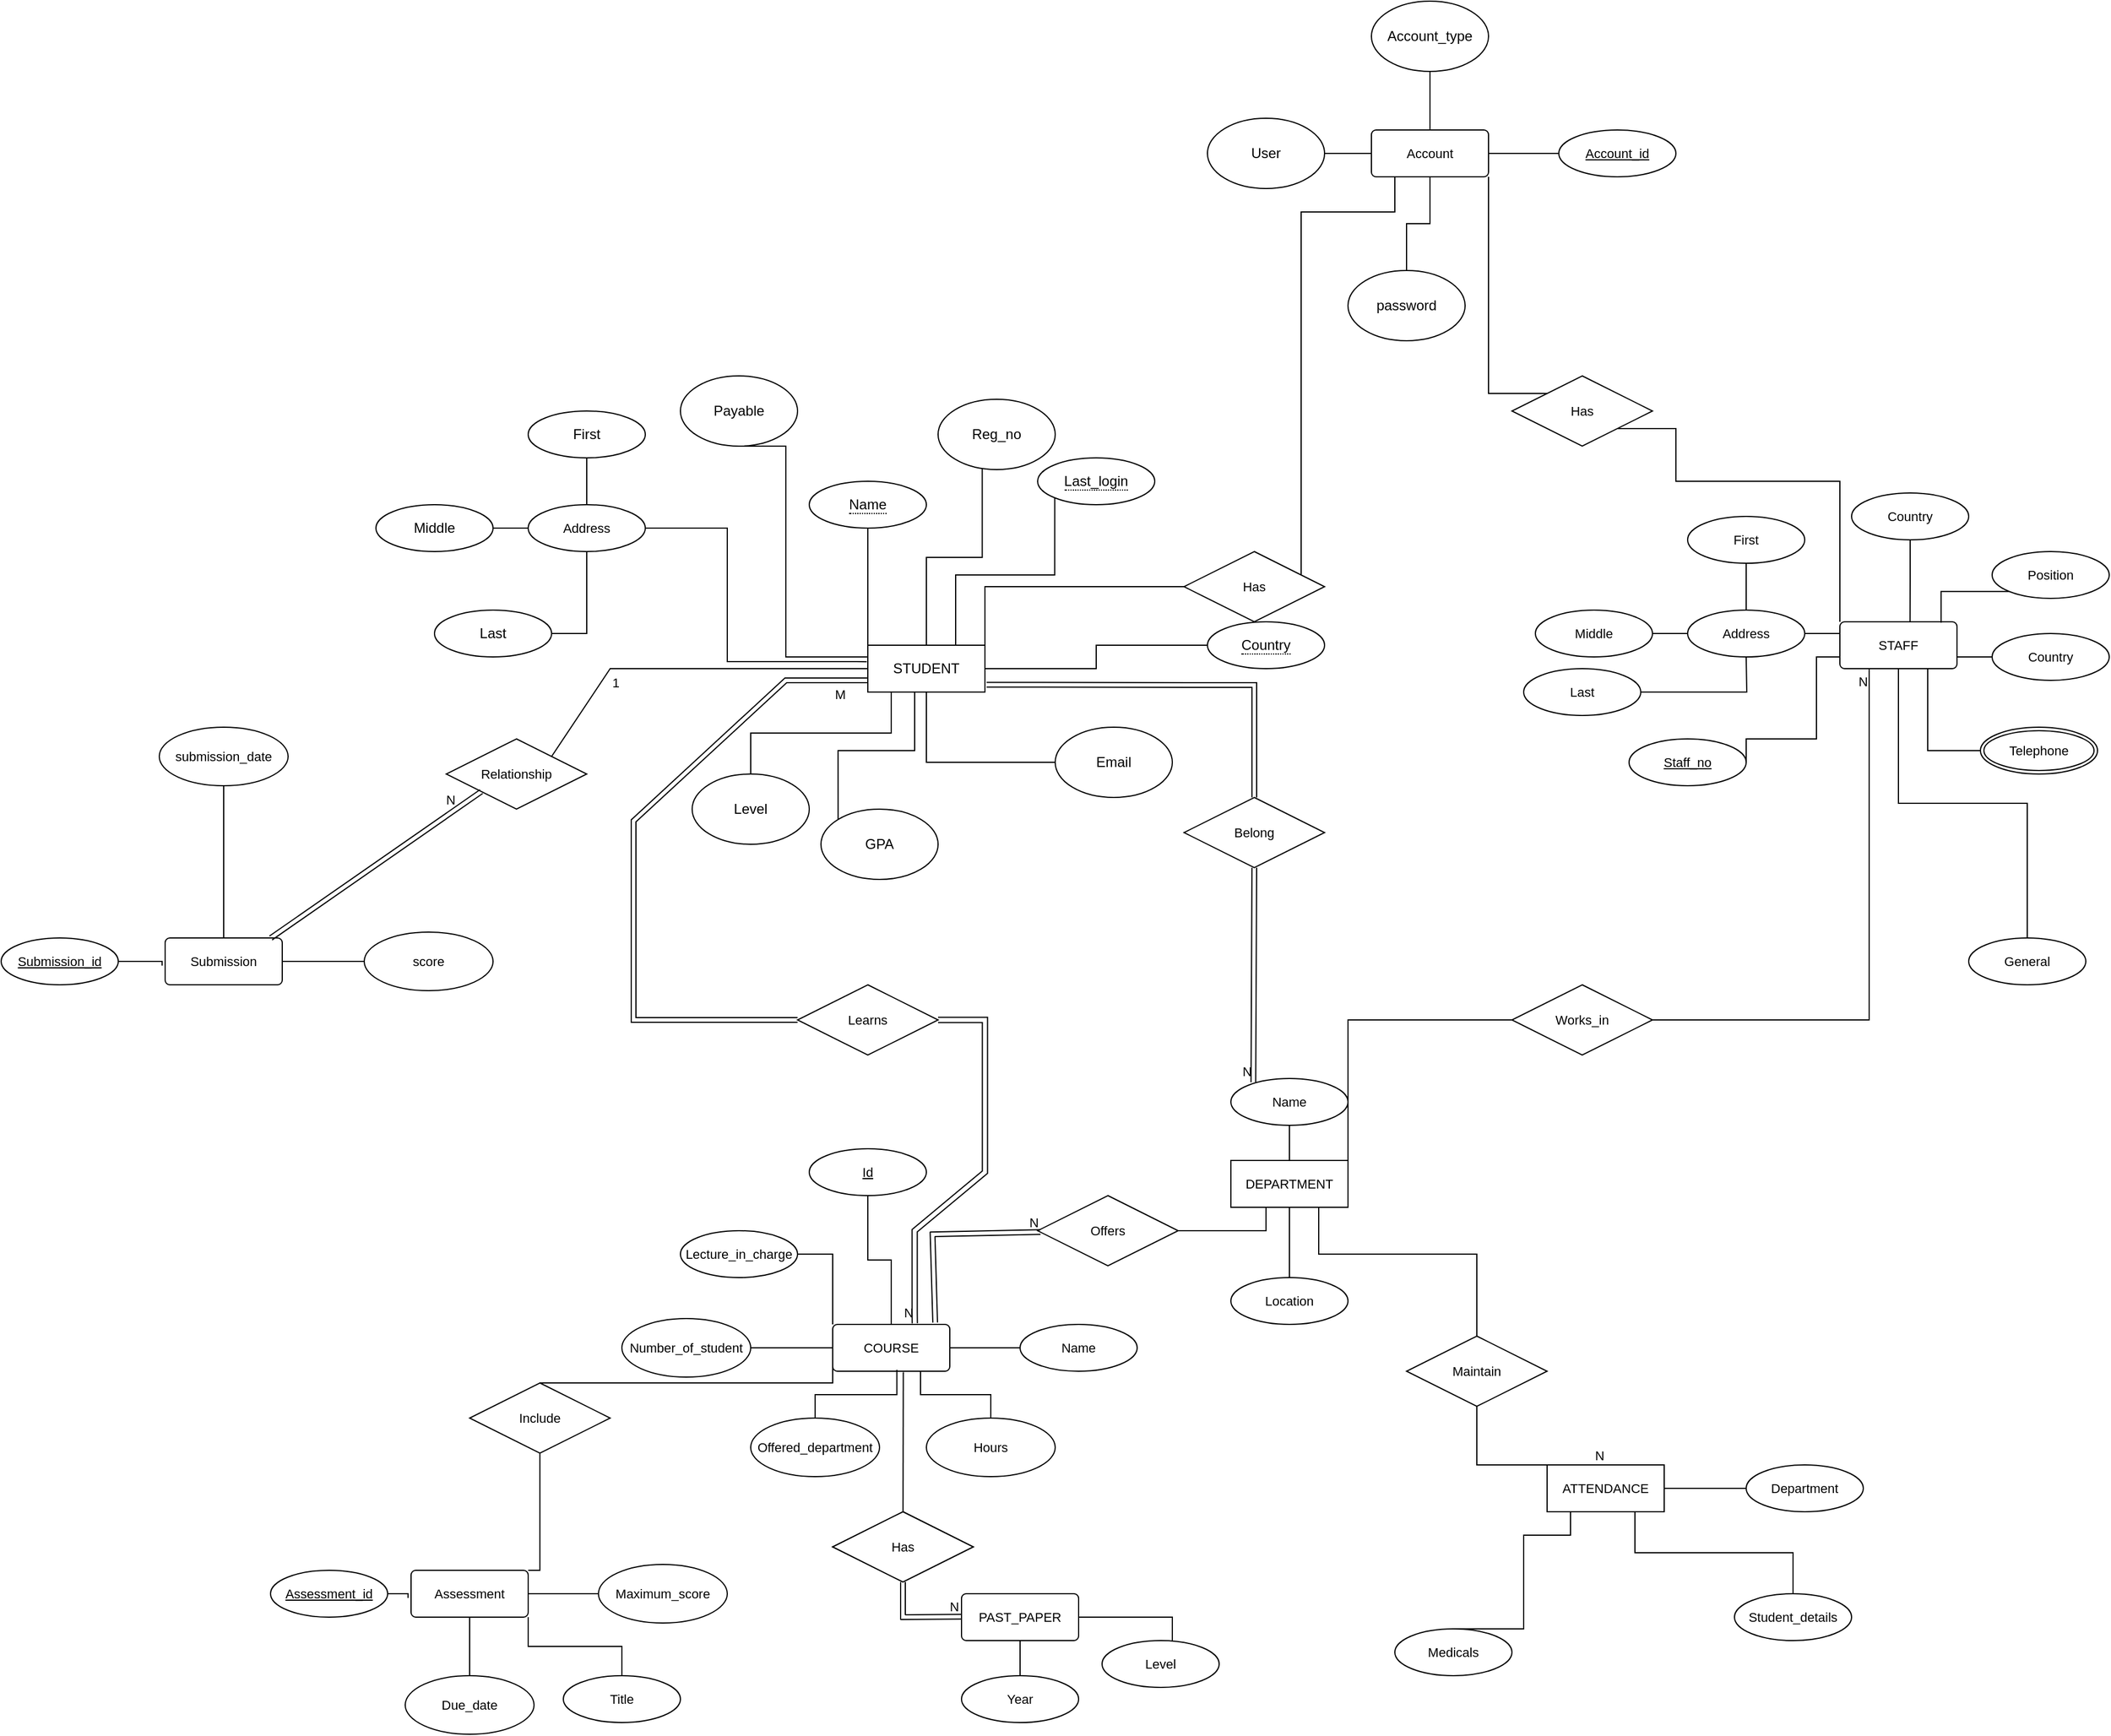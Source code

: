 <mxfile version="21.7.5" type="google">
  <diagram name="Page-1" id="wzsIN67b9Lm8zGMweF9z">
    <mxGraphModel grid="1" page="1" gridSize="10" guides="1" tooltips="1" connect="1" arrows="1" fold="1" pageScale="1" pageWidth="850" pageHeight="1100" math="0" shadow="0">
      <root>
        <mxCell id="0" />
        <mxCell id="1" parent="0" />
        <mxCell id="gwOgM0LgX5GfEIh14Njk-22" style="edgeStyle=orthogonalEdgeStyle;rounded=0;orthogonalLoop=1;jettySize=auto;html=1;exitX=0.5;exitY=1;exitDx=0;exitDy=0;entryX=0;entryY=0.5;entryDx=0;entryDy=0;endArrow=none;endFill=0;" edge="1" parent="1" source="gwOgM0LgX5GfEIh14Njk-36" target="gwOgM0LgX5GfEIh14Njk-4">
          <mxGeometry relative="1" as="geometry">
            <mxPoint x="220" y="330" as="sourcePoint" />
          </mxGeometry>
        </mxCell>
        <mxCell id="gwOgM0LgX5GfEIh14Njk-23" style="edgeStyle=orthogonalEdgeStyle;rounded=0;orthogonalLoop=1;jettySize=auto;html=1;exitX=0.2;exitY=1;exitDx=0;exitDy=0;exitPerimeter=0;endArrow=none;endFill=0;" edge="1" parent="1" source="gwOgM0LgX5GfEIh14Njk-36" target="gwOgM0LgX5GfEIh14Njk-7">
          <mxGeometry relative="1" as="geometry">
            <mxPoint x="160" y="330" as="sourcePoint" />
          </mxGeometry>
        </mxCell>
        <mxCell id="gwOgM0LgX5GfEIh14Njk-24" style="edgeStyle=orthogonalEdgeStyle;rounded=0;orthogonalLoop=1;jettySize=auto;html=1;exitX=0.4;exitY=1;exitDx=0;exitDy=0;entryX=0;entryY=0;entryDx=0;entryDy=0;exitPerimeter=0;endArrow=none;endFill=0;" edge="1" parent="1" source="gwOgM0LgX5GfEIh14Njk-36" target="gwOgM0LgX5GfEIh14Njk-5">
          <mxGeometry relative="1" as="geometry">
            <mxPoint x="190" y="330" as="sourcePoint" />
          </mxGeometry>
        </mxCell>
        <mxCell id="gwOgM0LgX5GfEIh14Njk-2" value="Reg_no" style="ellipse;whiteSpace=wrap;html=1;" vertex="1" parent="1">
          <mxGeometry x="240" y="70" width="100" height="60" as="geometry" />
        </mxCell>
        <mxCell id="gwOgM0LgX5GfEIh14Njk-221" style="edgeStyle=orthogonalEdgeStyle;shape=connector;rounded=0;orthogonalLoop=1;jettySize=auto;html=1;exitX=0.5;exitY=1;exitDx=0;exitDy=0;entryX=0;entryY=0.25;entryDx=0;entryDy=0;labelBackgroundColor=default;strokeColor=default;fontFamily=Helvetica;fontSize=11;fontColor=default;endArrow=none;endFill=0;" edge="1" parent="1" source="gwOgM0LgX5GfEIh14Njk-3" target="gwOgM0LgX5GfEIh14Njk-36">
          <mxGeometry relative="1" as="geometry">
            <Array as="points">
              <mxPoint x="110" y="110" />
              <mxPoint x="110" y="290" />
            </Array>
          </mxGeometry>
        </mxCell>
        <mxCell id="gwOgM0LgX5GfEIh14Njk-3" value="Payable" style="ellipse;whiteSpace=wrap;html=1;" vertex="1" parent="1">
          <mxGeometry x="20" y="50" width="100" height="60" as="geometry" />
        </mxCell>
        <mxCell id="gwOgM0LgX5GfEIh14Njk-4" value="Email" style="ellipse;whiteSpace=wrap;html=1;" vertex="1" parent="1">
          <mxGeometry x="340" y="350" width="100" height="60" as="geometry" />
        </mxCell>
        <mxCell id="gwOgM0LgX5GfEIh14Njk-5" value="GPA" style="ellipse;whiteSpace=wrap;html=1;" vertex="1" parent="1">
          <mxGeometry x="140" y="420" width="100" height="60" as="geometry" />
        </mxCell>
        <mxCell id="gwOgM0LgX5GfEIh14Njk-7" value="Level" style="ellipse;whiteSpace=wrap;html=1;" vertex="1" parent="1">
          <mxGeometry x="30" y="390" width="100" height="60" as="geometry" />
        </mxCell>
        <mxCell id="gwOgM0LgX5GfEIh14Njk-28" style="edgeStyle=orthogonalEdgeStyle;rounded=0;orthogonalLoop=1;jettySize=auto;html=1;exitX=0.5;exitY=0;exitDx=0;exitDy=0;entryX=0.5;entryY=1;entryDx=0;entryDy=0;endArrow=none;endFill=0;" edge="1" parent="1" source="gwOgM0LgX5GfEIh14Njk-125" target="gwOgM0LgX5GfEIh14Njk-13">
          <mxGeometry relative="1" as="geometry">
            <mxPoint x="47.5" y="240" as="sourcePoint" />
          </mxGeometry>
        </mxCell>
        <mxCell id="gwOgM0LgX5GfEIh14Njk-29" style="edgeStyle=orthogonalEdgeStyle;rounded=0;orthogonalLoop=1;jettySize=auto;html=1;exitX=0;exitY=0.5;exitDx=0;exitDy=0;entryX=1;entryY=0.5;entryDx=0;entryDy=0;endArrow=none;endFill=0;" edge="1" parent="1" source="gwOgM0LgX5GfEIh14Njk-125" target="gwOgM0LgX5GfEIh14Njk-14">
          <mxGeometry relative="1" as="geometry">
            <mxPoint x="-5.0" y="275" as="sourcePoint" />
          </mxGeometry>
        </mxCell>
        <mxCell id="gwOgM0LgX5GfEIh14Njk-13" value="First" style="ellipse;whiteSpace=wrap;html=1;align=center;" vertex="1" parent="1">
          <mxGeometry x="-110" y="80" width="100" height="40" as="geometry" />
        </mxCell>
        <mxCell id="gwOgM0LgX5GfEIh14Njk-14" value="Middle" style="ellipse;whiteSpace=wrap;html=1;align=center;" vertex="1" parent="1">
          <mxGeometry x="-240" y="160" width="100" height="40" as="geometry" />
        </mxCell>
        <mxCell id="gwOgM0LgX5GfEIh14Njk-128" style="edgeStyle=orthogonalEdgeStyle;shape=connector;rounded=0;orthogonalLoop=1;jettySize=auto;html=1;exitX=1;exitY=0.5;exitDx=0;exitDy=0;entryX=0.5;entryY=1;entryDx=0;entryDy=0;labelBackgroundColor=default;strokeColor=default;fontFamily=Helvetica;fontSize=11;fontColor=default;endArrow=none;endFill=0;" edge="1" parent="1" source="gwOgM0LgX5GfEIh14Njk-15" target="gwOgM0LgX5GfEIh14Njk-125">
          <mxGeometry relative="1" as="geometry" />
        </mxCell>
        <mxCell id="gwOgM0LgX5GfEIh14Njk-15" value="Last" style="ellipse;whiteSpace=wrap;html=1;align=center;" vertex="1" parent="1">
          <mxGeometry x="-190" y="250" width="100" height="40" as="geometry" />
        </mxCell>
        <mxCell id="gwOgM0LgX5GfEIh14Njk-16" value="&lt;span style=&quot;border-bottom: 1px dotted&quot;&gt;Last_login&lt;/span&gt;" style="ellipse;whiteSpace=wrap;html=1;align=center;" vertex="1" parent="1">
          <mxGeometry x="325" y="120" width="100" height="40" as="geometry" />
        </mxCell>
        <mxCell id="gwOgM0LgX5GfEIh14Njk-17" value="&lt;span style=&quot;border-bottom: 1px dotted&quot;&gt;Name&lt;/span&gt;" style="ellipse;whiteSpace=wrap;html=1;align=center;" vertex="1" parent="1">
          <mxGeometry x="130" y="140" width="100" height="40" as="geometry" />
        </mxCell>
        <mxCell id="gwOgM0LgX5GfEIh14Njk-18" value="&lt;span style=&quot;border-bottom: 1px dotted&quot;&gt;Country&lt;/span&gt;" style="ellipse;whiteSpace=wrap;html=1;align=center;" vertex="1" parent="1">
          <mxGeometry x="470" y="260" width="100" height="40" as="geometry" />
        </mxCell>
        <mxCell id="gwOgM0LgX5GfEIh14Njk-50" style="edgeStyle=orthogonalEdgeStyle;rounded=0;orthogonalLoop=1;jettySize=auto;html=1;entryX=0;entryY=0.5;entryDx=0;entryDy=0;endArrow=none;endFill=0;" edge="1" parent="1" source="gwOgM0LgX5GfEIh14Njk-36" target="gwOgM0LgX5GfEIh14Njk-18">
          <mxGeometry relative="1" as="geometry" />
        </mxCell>
        <mxCell id="gwOgM0LgX5GfEIh14Njk-55" style="edgeStyle=orthogonalEdgeStyle;rounded=0;orthogonalLoop=1;jettySize=auto;html=1;exitX=0.5;exitY=0;exitDx=0;exitDy=0;entryX=0.377;entryY=0.983;entryDx=0;entryDy=0;entryPerimeter=0;endArrow=none;endFill=0;" edge="1" parent="1" source="gwOgM0LgX5GfEIh14Njk-36" target="gwOgM0LgX5GfEIh14Njk-2">
          <mxGeometry relative="1" as="geometry" />
        </mxCell>
        <mxCell id="gwOgM0LgX5GfEIh14Njk-56" style="edgeStyle=orthogonalEdgeStyle;rounded=0;orthogonalLoop=1;jettySize=auto;html=1;exitX=0.75;exitY=0;exitDx=0;exitDy=0;entryX=0;entryY=1;entryDx=0;entryDy=0;endArrow=none;endFill=0;" edge="1" parent="1" source="gwOgM0LgX5GfEIh14Njk-36" target="gwOgM0LgX5GfEIh14Njk-16">
          <mxGeometry relative="1" as="geometry" />
        </mxCell>
        <mxCell id="gwOgM0LgX5GfEIh14Njk-130" style="edgeStyle=orthogonalEdgeStyle;shape=connector;rounded=0;orthogonalLoop=1;jettySize=auto;html=1;exitX=0;exitY=0;exitDx=0;exitDy=0;labelBackgroundColor=default;strokeColor=default;fontFamily=Helvetica;fontSize=11;fontColor=default;endArrow=none;endFill=0;" edge="1" parent="1" source="gwOgM0LgX5GfEIh14Njk-36" target="gwOgM0LgX5GfEIh14Njk-17">
          <mxGeometry relative="1" as="geometry" />
        </mxCell>
        <mxCell id="gwOgM0LgX5GfEIh14Njk-222" style="edgeStyle=orthogonalEdgeStyle;shape=connector;rounded=0;orthogonalLoop=1;jettySize=auto;html=1;exitX=1;exitY=0.25;exitDx=0;exitDy=0;entryX=0.25;entryY=1;entryDx=0;entryDy=0;labelBackgroundColor=default;strokeColor=default;fontFamily=Helvetica;fontSize=11;fontColor=default;endArrow=none;endFill=0;" edge="1" parent="1" source="gwOgM0LgX5GfEIh14Njk-36" target="gwOgM0LgX5GfEIh14Njk-192">
          <mxGeometry relative="1" as="geometry">
            <Array as="points">
              <mxPoint x="280" y="230" />
              <mxPoint x="550" y="230" />
              <mxPoint x="550" y="-90" />
              <mxPoint x="630" y="-90" />
              <mxPoint x="630" y="-120" />
            </Array>
          </mxGeometry>
        </mxCell>
        <mxCell id="gwOgM0LgX5GfEIh14Njk-36" value="STUDENT" style="whiteSpace=wrap;html=1;align=center;" vertex="1" parent="1">
          <mxGeometry x="180" y="280" width="100" height="40" as="geometry" />
        </mxCell>
        <mxCell id="gwOgM0LgX5GfEIh14Njk-72" style="edgeStyle=orthogonalEdgeStyle;shape=connector;rounded=0;orthogonalLoop=1;jettySize=auto;html=1;exitX=1;exitY=0.5;exitDx=0;exitDy=0;entryX=0;entryY=0.5;entryDx=0;entryDy=0;labelBackgroundColor=default;strokeColor=default;fontFamily=Helvetica;fontSize=11;fontColor=default;endArrow=none;endFill=0;" edge="1" parent="1" source="gwOgM0LgX5GfEIh14Njk-58" target="gwOgM0LgX5GfEIh14Njk-61">
          <mxGeometry relative="1" as="geometry" />
        </mxCell>
        <mxCell id="gwOgM0LgX5GfEIh14Njk-58" value="COURSE" style="rounded=1;arcSize=10;whiteSpace=wrap;html=1;align=center;fontFamily=Helvetica;fontSize=11;fontColor=default;" vertex="1" parent="1">
          <mxGeometry x="150" y="860" width="100" height="40" as="geometry" />
        </mxCell>
        <mxCell id="gwOgM0LgX5GfEIh14Njk-71" style="edgeStyle=orthogonalEdgeStyle;shape=connector;rounded=0;orthogonalLoop=1;jettySize=auto;html=1;exitX=0.5;exitY=1;exitDx=0;exitDy=0;labelBackgroundColor=default;strokeColor=default;fontFamily=Helvetica;fontSize=11;fontColor=default;endArrow=none;endFill=0;" edge="1" parent="1" source="gwOgM0LgX5GfEIh14Njk-60" target="gwOgM0LgX5GfEIh14Njk-58">
          <mxGeometry relative="1" as="geometry" />
        </mxCell>
        <mxCell id="gwOgM0LgX5GfEIh14Njk-60" value="Id" style="ellipse;whiteSpace=wrap;html=1;align=center;fontStyle=4;fontFamily=Helvetica;fontSize=11;fontColor=default;" vertex="1" parent="1">
          <mxGeometry x="130" y="710" width="100" height="40" as="geometry" />
        </mxCell>
        <mxCell id="gwOgM0LgX5GfEIh14Njk-61" value="Name" style="ellipse;whiteSpace=wrap;html=1;align=center;fontFamily=Helvetica;fontSize=11;fontColor=default;" vertex="1" parent="1">
          <mxGeometry x="310" y="860" width="100" height="40" as="geometry" />
        </mxCell>
        <mxCell id="gwOgM0LgX5GfEIh14Njk-66" style="edgeStyle=orthogonalEdgeStyle;shape=connector;rounded=0;orthogonalLoop=1;jettySize=auto;html=1;exitX=1;exitY=0.5;exitDx=0;exitDy=0;entryX=0;entryY=0;entryDx=0;entryDy=0;labelBackgroundColor=default;strokeColor=default;fontFamily=Helvetica;fontSize=11;fontColor=default;endArrow=none;endFill=0;" edge="1" parent="1" source="gwOgM0LgX5GfEIh14Njk-62" target="gwOgM0LgX5GfEIh14Njk-58">
          <mxGeometry relative="1" as="geometry" />
        </mxCell>
        <mxCell id="gwOgM0LgX5GfEIh14Njk-62" value="Lecture_in_charge" style="ellipse;whiteSpace=wrap;html=1;align=center;fontFamily=Helvetica;fontSize=11;fontColor=default;" vertex="1" parent="1">
          <mxGeometry x="20" y="780" width="100" height="40" as="geometry" />
        </mxCell>
        <mxCell id="gwOgM0LgX5GfEIh14Njk-67" style="edgeStyle=orthogonalEdgeStyle;shape=connector;rounded=0;orthogonalLoop=1;jettySize=auto;html=1;exitX=1;exitY=0.5;exitDx=0;exitDy=0;labelBackgroundColor=default;strokeColor=default;fontFamily=Helvetica;fontSize=11;fontColor=default;endArrow=none;endFill=0;" edge="1" parent="1" source="gwOgM0LgX5GfEIh14Njk-63" target="gwOgM0LgX5GfEIh14Njk-58">
          <mxGeometry relative="1" as="geometry" />
        </mxCell>
        <mxCell id="gwOgM0LgX5GfEIh14Njk-63" value="Number_of_student" style="ellipse;whiteSpace=wrap;html=1;align=center;fontFamily=Helvetica;fontSize=11;fontColor=default;" vertex="1" parent="1">
          <mxGeometry x="-30" y="855" width="110" height="50" as="geometry" />
        </mxCell>
        <mxCell id="gwOgM0LgX5GfEIh14Njk-68" style="edgeStyle=orthogonalEdgeStyle;shape=connector;rounded=0;orthogonalLoop=1;jettySize=auto;html=1;exitX=0.5;exitY=0;exitDx=0;exitDy=0;entryX=0.548;entryY=0.968;entryDx=0;entryDy=0;entryPerimeter=0;labelBackgroundColor=default;strokeColor=default;fontFamily=Helvetica;fontSize=11;fontColor=default;endArrow=none;endFill=0;" edge="1" parent="1" source="gwOgM0LgX5GfEIh14Njk-64" target="gwOgM0LgX5GfEIh14Njk-58">
          <mxGeometry relative="1" as="geometry" />
        </mxCell>
        <mxCell id="gwOgM0LgX5GfEIh14Njk-64" value="Offered_department" style="ellipse;whiteSpace=wrap;html=1;align=center;fontFamily=Helvetica;fontSize=11;fontColor=default;" vertex="1" parent="1">
          <mxGeometry x="80" y="940" width="110" height="50" as="geometry" />
        </mxCell>
        <mxCell id="gwOgM0LgX5GfEIh14Njk-69" style="edgeStyle=orthogonalEdgeStyle;shape=connector;rounded=0;orthogonalLoop=1;jettySize=auto;html=1;exitX=0.5;exitY=0;exitDx=0;exitDy=0;entryX=0.75;entryY=1;entryDx=0;entryDy=0;labelBackgroundColor=default;strokeColor=default;fontFamily=Helvetica;fontSize=11;fontColor=default;endArrow=none;endFill=0;" edge="1" parent="1" source="gwOgM0LgX5GfEIh14Njk-65" target="gwOgM0LgX5GfEIh14Njk-58">
          <mxGeometry relative="1" as="geometry" />
        </mxCell>
        <mxCell id="gwOgM0LgX5GfEIh14Njk-65" value="Hours" style="ellipse;whiteSpace=wrap;html=1;align=center;fontFamily=Helvetica;fontSize=11;fontColor=default;" vertex="1" parent="1">
          <mxGeometry x="230" y="940" width="110" height="50" as="geometry" />
        </mxCell>
        <mxCell id="gwOgM0LgX5GfEIh14Njk-85" style="edgeStyle=orthogonalEdgeStyle;shape=connector;rounded=0;orthogonalLoop=1;jettySize=auto;html=1;exitX=0.5;exitY=1;exitDx=0;exitDy=0;entryX=0.5;entryY=0;entryDx=0;entryDy=0;labelBackgroundColor=default;strokeColor=default;fontFamily=Helvetica;fontSize=11;fontColor=default;endArrow=none;endFill=0;" edge="1" parent="1" source="gwOgM0LgX5GfEIh14Njk-73" target="gwOgM0LgX5GfEIh14Njk-84">
          <mxGeometry relative="1" as="geometry" />
        </mxCell>
        <mxCell id="gwOgM0LgX5GfEIh14Njk-87" style="edgeStyle=orthogonalEdgeStyle;shape=connector;rounded=0;orthogonalLoop=1;jettySize=auto;html=1;exitX=0.5;exitY=0;exitDx=0;exitDy=0;entryX=0.5;entryY=1;entryDx=0;entryDy=0;labelBackgroundColor=default;strokeColor=default;fontFamily=Helvetica;fontSize=11;fontColor=default;endArrow=none;endFill=0;" edge="1" parent="1" source="gwOgM0LgX5GfEIh14Njk-73" target="gwOgM0LgX5GfEIh14Njk-75">
          <mxGeometry relative="1" as="geometry" />
        </mxCell>
        <mxCell id="gwOgM0LgX5GfEIh14Njk-159" style="edgeStyle=orthogonalEdgeStyle;shape=connector;rounded=0;orthogonalLoop=1;jettySize=auto;html=1;exitX=0.75;exitY=1;exitDx=0;exitDy=0;labelBackgroundColor=default;strokeColor=default;fontFamily=Helvetica;fontSize=11;fontColor=default;endArrow=none;endFill=0;" edge="1" parent="1" source="gwOgM0LgX5GfEIh14Njk-73">
          <mxGeometry relative="1" as="geometry">
            <mxPoint x="580" y="800" as="targetPoint" />
            <Array as="points">
              <mxPoint x="565" y="800" />
            </Array>
          </mxGeometry>
        </mxCell>
        <mxCell id="gwOgM0LgX5GfEIh14Njk-73" value="DEPARTMENT" style="whiteSpace=wrap;html=1;align=center;fontFamily=Helvetica;fontSize=11;fontColor=default;" vertex="1" parent="1">
          <mxGeometry x="490" y="720" width="100" height="40" as="geometry" />
        </mxCell>
        <mxCell id="gwOgM0LgX5GfEIh14Njk-75" value="Name" style="ellipse;whiteSpace=wrap;html=1;align=center;fontFamily=Helvetica;fontSize=11;fontColor=default;" vertex="1" parent="1">
          <mxGeometry x="490" y="650" width="100" height="40" as="geometry" />
        </mxCell>
        <mxCell id="gwOgM0LgX5GfEIh14Njk-84" value="Location" style="ellipse;whiteSpace=wrap;html=1;align=center;fontFamily=Helvetica;fontSize=11;fontColor=default;" vertex="1" parent="1">
          <mxGeometry x="490" y="820" width="100" height="40" as="geometry" />
        </mxCell>
        <mxCell id="gwOgM0LgX5GfEIh14Njk-92" style="edgeStyle=orthogonalEdgeStyle;shape=connector;rounded=0;orthogonalLoop=1;jettySize=auto;html=1;exitX=0.75;exitY=1;exitDx=0;exitDy=0;entryX=0.5;entryY=0;entryDx=0;entryDy=0;labelBackgroundColor=default;strokeColor=default;fontFamily=Helvetica;fontSize=11;fontColor=default;endArrow=none;endFill=0;" edge="1" parent="1" source="gwOgM0LgX5GfEIh14Njk-88" target="gwOgM0LgX5GfEIh14Njk-90">
          <mxGeometry relative="1" as="geometry" />
        </mxCell>
        <mxCell id="gwOgM0LgX5GfEIh14Njk-88" value="ATTENDANCE" style="whiteSpace=wrap;html=1;align=center;fontFamily=Helvetica;fontSize=11;fontColor=default;" vertex="1" parent="1">
          <mxGeometry x="760" y="980" width="100" height="40" as="geometry" />
        </mxCell>
        <mxCell id="gwOgM0LgX5GfEIh14Njk-93" style="edgeStyle=orthogonalEdgeStyle;shape=connector;rounded=0;orthogonalLoop=1;jettySize=auto;html=1;exitX=0.5;exitY=0;exitDx=0;exitDy=0;labelBackgroundColor=default;strokeColor=default;fontFamily=Helvetica;fontSize=11;fontColor=default;endArrow=none;endFill=0;entryX=0.25;entryY=1;entryDx=0;entryDy=0;" edge="1" parent="1" source="gwOgM0LgX5GfEIh14Njk-89" target="gwOgM0LgX5GfEIh14Njk-88">
          <mxGeometry relative="1" as="geometry">
            <Array as="points">
              <mxPoint x="740" y="1120" />
              <mxPoint x="740" y="1040" />
              <mxPoint x="780" y="1040" />
              <mxPoint x="780" y="1020" />
            </Array>
          </mxGeometry>
        </mxCell>
        <mxCell id="gwOgM0LgX5GfEIh14Njk-89" value="Medicals" style="ellipse;whiteSpace=wrap;html=1;align=center;fontFamily=Helvetica;fontSize=11;fontColor=default;" vertex="1" parent="1">
          <mxGeometry x="630" y="1120" width="100" height="40" as="geometry" />
        </mxCell>
        <mxCell id="gwOgM0LgX5GfEIh14Njk-90" value="Student_details" style="ellipse;whiteSpace=wrap;html=1;align=center;fontFamily=Helvetica;fontSize=11;fontColor=default;" vertex="1" parent="1">
          <mxGeometry x="920" y="1090" width="100" height="40" as="geometry" />
        </mxCell>
        <mxCell id="gwOgM0LgX5GfEIh14Njk-94" style="edgeStyle=orthogonalEdgeStyle;shape=connector;rounded=0;orthogonalLoop=1;jettySize=auto;html=1;exitX=0;exitY=0.5;exitDx=0;exitDy=0;entryX=1;entryY=0.5;entryDx=0;entryDy=0;labelBackgroundColor=default;strokeColor=default;fontFamily=Helvetica;fontSize=11;fontColor=default;endArrow=none;endFill=0;" edge="1" parent="1" source="gwOgM0LgX5GfEIh14Njk-91" target="gwOgM0LgX5GfEIh14Njk-88">
          <mxGeometry relative="1" as="geometry" />
        </mxCell>
        <mxCell id="gwOgM0LgX5GfEIh14Njk-91" value="Department" style="ellipse;whiteSpace=wrap;html=1;align=center;fontFamily=Helvetica;fontSize=11;fontColor=default;" vertex="1" parent="1">
          <mxGeometry x="930" y="980" width="100" height="40" as="geometry" />
        </mxCell>
        <mxCell id="gwOgM0LgX5GfEIh14Njk-99" style="edgeStyle=orthogonalEdgeStyle;shape=connector;rounded=0;orthogonalLoop=1;jettySize=auto;html=1;exitX=0.5;exitY=1;exitDx=0;exitDy=0;labelBackgroundColor=default;strokeColor=default;fontFamily=Helvetica;fontSize=11;fontColor=default;endArrow=none;endFill=0;" edge="1" parent="1" source="gwOgM0LgX5GfEIh14Njk-95" target="gwOgM0LgX5GfEIh14Njk-97">
          <mxGeometry relative="1" as="geometry" />
        </mxCell>
        <mxCell id="gwOgM0LgX5GfEIh14Njk-100" style="edgeStyle=orthogonalEdgeStyle;shape=connector;rounded=0;orthogonalLoop=1;jettySize=auto;html=1;exitX=1;exitY=0.5;exitDx=0;exitDy=0;entryX=0.6;entryY=0;entryDx=0;entryDy=0;entryPerimeter=0;labelBackgroundColor=default;strokeColor=default;fontFamily=Helvetica;fontSize=11;fontColor=default;endArrow=none;endFill=0;" edge="1" parent="1" source="gwOgM0LgX5GfEIh14Njk-95" target="gwOgM0LgX5GfEIh14Njk-96">
          <mxGeometry relative="1" as="geometry" />
        </mxCell>
        <mxCell id="gwOgM0LgX5GfEIh14Njk-95" value="PAST_PAPER" style="rounded=1;arcSize=10;whiteSpace=wrap;html=1;align=center;fontFamily=Helvetica;fontSize=11;fontColor=default;" vertex="1" parent="1">
          <mxGeometry x="260" y="1090" width="100" height="40" as="geometry" />
        </mxCell>
        <mxCell id="gwOgM0LgX5GfEIh14Njk-96" value="Level" style="ellipse;whiteSpace=wrap;html=1;align=center;fontFamily=Helvetica;fontSize=11;fontColor=default;" vertex="1" parent="1">
          <mxGeometry x="380" y="1130" width="100" height="40" as="geometry" />
        </mxCell>
        <mxCell id="gwOgM0LgX5GfEIh14Njk-97" value="Year" style="ellipse;whiteSpace=wrap;html=1;align=center;fontFamily=Helvetica;fontSize=11;fontColor=default;" vertex="1" parent="1">
          <mxGeometry x="260" y="1160" width="100" height="40" as="geometry" />
        </mxCell>
        <mxCell id="gwOgM0LgX5GfEIh14Njk-123" style="edgeStyle=orthogonalEdgeStyle;shape=connector;rounded=0;orthogonalLoop=1;jettySize=auto;html=1;exitX=0.75;exitY=1;exitDx=0;exitDy=0;entryX=0;entryY=0.5;entryDx=0;entryDy=0;labelBackgroundColor=default;strokeColor=default;fontFamily=Helvetica;fontSize=11;fontColor=default;endArrow=none;endFill=0;" edge="1" parent="1" source="gwOgM0LgX5GfEIh14Njk-101" target="gwOgM0LgX5GfEIh14Njk-122">
          <mxGeometry relative="1" as="geometry" />
        </mxCell>
        <mxCell id="gwOgM0LgX5GfEIh14Njk-217" style="edgeStyle=orthogonalEdgeStyle;shape=connector;rounded=0;orthogonalLoop=1;jettySize=auto;html=1;exitX=0;exitY=0;exitDx=0;exitDy=0;entryX=1;entryY=1;entryDx=0;entryDy=0;labelBackgroundColor=default;strokeColor=default;fontFamily=Helvetica;fontSize=11;fontColor=default;endArrow=none;endFill=0;" edge="1" parent="1" source="gwOgM0LgX5GfEIh14Njk-226" target="gwOgM0LgX5GfEIh14Njk-192">
          <mxGeometry relative="1" as="geometry" />
        </mxCell>
        <mxCell id="gwOgM0LgX5GfEIh14Njk-101" value="STAFF" style="rounded=1;arcSize=10;whiteSpace=wrap;html=1;align=center;fontFamily=Helvetica;fontSize=11;fontColor=default;" vertex="1" parent="1">
          <mxGeometry x="1010" y="260" width="100" height="40" as="geometry" />
        </mxCell>
        <mxCell id="gwOgM0LgX5GfEIh14Njk-109" style="edgeStyle=orthogonalEdgeStyle;shape=connector;rounded=0;orthogonalLoop=1;jettySize=auto;html=1;exitX=0.5;exitY=1;exitDx=0;exitDy=0;entryX=0.599;entryY=0.005;entryDx=0;entryDy=0;entryPerimeter=0;labelBackgroundColor=default;strokeColor=default;fontFamily=Helvetica;fontSize=11;fontColor=default;endArrow=none;endFill=0;" edge="1" parent="1" source="gwOgM0LgX5GfEIh14Njk-102" target="gwOgM0LgX5GfEIh14Njk-101">
          <mxGeometry relative="1" as="geometry" />
        </mxCell>
        <mxCell id="gwOgM0LgX5GfEIh14Njk-102" value="Country" style="ellipse;whiteSpace=wrap;html=1;align=center;fontFamily=Helvetica;fontSize=11;fontColor=default;" vertex="1" parent="1">
          <mxGeometry x="1020" y="150" width="100" height="40" as="geometry" />
        </mxCell>
        <mxCell id="gwOgM0LgX5GfEIh14Njk-111" style="edgeStyle=orthogonalEdgeStyle;shape=connector;rounded=0;orthogonalLoop=1;jettySize=auto;html=1;exitX=0;exitY=0.5;exitDx=0;exitDy=0;entryX=1;entryY=0.5;entryDx=0;entryDy=0;labelBackgroundColor=default;strokeColor=default;fontFamily=Helvetica;fontSize=11;fontColor=default;endArrow=none;endFill=0;" edge="1" parent="1" source="gwOgM0LgX5GfEIh14Njk-103" target="gwOgM0LgX5GfEIh14Njk-101">
          <mxGeometry relative="1" as="geometry" />
        </mxCell>
        <mxCell id="gwOgM0LgX5GfEIh14Njk-103" value="Country" style="ellipse;whiteSpace=wrap;html=1;align=center;fontFamily=Helvetica;fontSize=11;fontColor=default;" vertex="1" parent="1">
          <mxGeometry x="1140" y="270" width="100" height="40" as="geometry" />
        </mxCell>
        <mxCell id="gwOgM0LgX5GfEIh14Njk-110" style="edgeStyle=orthogonalEdgeStyle;shape=connector;rounded=0;orthogonalLoop=1;jettySize=auto;html=1;exitX=0;exitY=1;exitDx=0;exitDy=0;entryX=0.864;entryY=0.018;entryDx=0;entryDy=0;labelBackgroundColor=default;strokeColor=default;fontFamily=Helvetica;fontSize=11;fontColor=default;endArrow=none;endFill=0;entryPerimeter=0;" edge="1" parent="1" source="gwOgM0LgX5GfEIh14Njk-104" target="gwOgM0LgX5GfEIh14Njk-101">
          <mxGeometry relative="1" as="geometry" />
        </mxCell>
        <mxCell id="gwOgM0LgX5GfEIh14Njk-104" value="Position" style="ellipse;whiteSpace=wrap;html=1;align=center;fontFamily=Helvetica;fontSize=11;fontColor=default;" vertex="1" parent="1">
          <mxGeometry x="1140" y="200" width="100" height="40" as="geometry" />
        </mxCell>
        <mxCell id="gwOgM0LgX5GfEIh14Njk-112" style="edgeStyle=orthogonalEdgeStyle;shape=connector;rounded=0;orthogonalLoop=1;jettySize=auto;html=1;exitX=0.5;exitY=0;exitDx=0;exitDy=0;labelBackgroundColor=default;strokeColor=default;fontFamily=Helvetica;fontSize=11;fontColor=default;endArrow=none;endFill=0;entryX=0.5;entryY=1;entryDx=0;entryDy=0;" edge="1" parent="1" source="gwOgM0LgX5GfEIh14Njk-105" target="gwOgM0LgX5GfEIh14Njk-101">
          <mxGeometry relative="1" as="geometry">
            <mxPoint x="1060" y="310" as="targetPoint" />
          </mxGeometry>
        </mxCell>
        <mxCell id="gwOgM0LgX5GfEIh14Njk-105" value="General" style="ellipse;whiteSpace=wrap;html=1;align=center;fontFamily=Helvetica;fontSize=11;fontColor=default;" vertex="1" parent="1">
          <mxGeometry x="1120" y="530" width="100" height="40" as="geometry" />
        </mxCell>
        <mxCell id="gwOgM0LgX5GfEIh14Njk-121" style="edgeStyle=orthogonalEdgeStyle;shape=connector;rounded=0;orthogonalLoop=1;jettySize=auto;html=1;exitX=1;exitY=0.5;exitDx=0;exitDy=0;entryX=0;entryY=0.25;entryDx=0;entryDy=0;labelBackgroundColor=default;strokeColor=default;fontFamily=Helvetica;fontSize=11;fontColor=default;endArrow=none;endFill=0;" edge="1" parent="1" target="gwOgM0LgX5GfEIh14Njk-101">
          <mxGeometry relative="1" as="geometry">
            <mxPoint x="980.0" y="270" as="sourcePoint" />
          </mxGeometry>
        </mxCell>
        <mxCell id="gwOgM0LgX5GfEIh14Njk-120" style="edgeStyle=orthogonalEdgeStyle;shape=connector;rounded=0;orthogonalLoop=1;jettySize=auto;html=1;entryX=0.5;entryY=0;entryDx=0;entryDy=0;labelBackgroundColor=default;strokeColor=default;fontFamily=Helvetica;fontSize=11;fontColor=default;endArrow=none;endFill=0;" edge="1" parent="1" source="gwOgM0LgX5GfEIh14Njk-108">
          <mxGeometry relative="1" as="geometry">
            <mxPoint x="930" y="250" as="targetPoint" />
          </mxGeometry>
        </mxCell>
        <mxCell id="gwOgM0LgX5GfEIh14Njk-108" value="First" style="ellipse;whiteSpace=wrap;html=1;align=center;fontFamily=Helvetica;fontSize=11;fontColor=default;" vertex="1" parent="1">
          <mxGeometry x="880" y="170" width="100" height="40" as="geometry" />
        </mxCell>
        <mxCell id="gwOgM0LgX5GfEIh14Njk-114" style="edgeStyle=orthogonalEdgeStyle;shape=connector;rounded=0;orthogonalLoop=1;jettySize=auto;html=1;entryX=0;entryY=0.75;entryDx=0;entryDy=0;labelBackgroundColor=default;strokeColor=default;fontFamily=Helvetica;fontSize=11;fontColor=default;endArrow=none;endFill=0;exitX=1;exitY=0.5;exitDx=0;exitDy=0;" edge="1" parent="1" source="gwOgM0LgX5GfEIh14Njk-113" target="gwOgM0LgX5GfEIh14Njk-101">
          <mxGeometry relative="1" as="geometry">
            <Array as="points">
              <mxPoint x="930" y="360" />
              <mxPoint x="990" y="360" />
              <mxPoint x="990" y="290" />
            </Array>
          </mxGeometry>
        </mxCell>
        <mxCell id="gwOgM0LgX5GfEIh14Njk-113" value="Staff_no" style="ellipse;whiteSpace=wrap;html=1;align=center;fontStyle=4;fontFamily=Helvetica;fontSize=11;fontColor=default;" vertex="1" parent="1">
          <mxGeometry x="830" y="360" width="100" height="40" as="geometry" />
        </mxCell>
        <mxCell id="gwOgM0LgX5GfEIh14Njk-118" style="edgeStyle=orthogonalEdgeStyle;shape=connector;rounded=0;orthogonalLoop=1;jettySize=auto;html=1;exitX=1;exitY=0.5;exitDx=0;exitDy=0;entryX=0;entryY=0.5;entryDx=0;entryDy=0;labelBackgroundColor=default;strokeColor=default;fontFamily=Helvetica;fontSize=11;fontColor=default;endArrow=none;endFill=0;" edge="1" parent="1" source="gwOgM0LgX5GfEIh14Njk-115">
          <mxGeometry relative="1" as="geometry">
            <mxPoint x="880.0" y="270" as="targetPoint" />
          </mxGeometry>
        </mxCell>
        <mxCell id="gwOgM0LgX5GfEIh14Njk-115" value="Middle" style="ellipse;whiteSpace=wrap;html=1;align=center;fontFamily=Helvetica;fontSize=11;fontColor=default;" vertex="1" parent="1">
          <mxGeometry x="750" y="250" width="100" height="40" as="geometry" />
        </mxCell>
        <mxCell id="gwOgM0LgX5GfEIh14Njk-117" style="edgeStyle=orthogonalEdgeStyle;shape=connector;rounded=0;orthogonalLoop=1;jettySize=auto;html=1;entryX=0.5;entryY=1;entryDx=0;entryDy=0;labelBackgroundColor=default;strokeColor=default;fontFamily=Helvetica;fontSize=11;fontColor=default;endArrow=none;endFill=0;" edge="1" parent="1" source="gwOgM0LgX5GfEIh14Njk-116">
          <mxGeometry relative="1" as="geometry">
            <mxPoint x="930" y="290" as="targetPoint" />
          </mxGeometry>
        </mxCell>
        <mxCell id="gwOgM0LgX5GfEIh14Njk-116" value="Last" style="ellipse;whiteSpace=wrap;html=1;align=center;fontFamily=Helvetica;fontSize=11;fontColor=default;" vertex="1" parent="1">
          <mxGeometry x="740" y="300" width="100" height="40" as="geometry" />
        </mxCell>
        <mxCell id="gwOgM0LgX5GfEIh14Njk-122" value="Telephone" style="ellipse;shape=doubleEllipse;margin=3;whiteSpace=wrap;html=1;align=center;fontFamily=Helvetica;fontSize=11;fontColor=default;" vertex="1" parent="1">
          <mxGeometry x="1130" y="350" width="100" height="40" as="geometry" />
        </mxCell>
        <mxCell id="gwOgM0LgX5GfEIh14Njk-124" value="Address" style="ellipse;whiteSpace=wrap;html=1;align=center;fontFamily=Helvetica;fontSize=11;fontColor=default;" vertex="1" parent="1">
          <mxGeometry x="880" y="250" width="100" height="40" as="geometry" />
        </mxCell>
        <mxCell id="gwOgM0LgX5GfEIh14Njk-127" style="edgeStyle=orthogonalEdgeStyle;shape=connector;rounded=0;orthogonalLoop=1;jettySize=auto;html=1;exitX=1;exitY=0.5;exitDx=0;exitDy=0;entryX=-0.009;entryY=0.354;entryDx=0;entryDy=0;labelBackgroundColor=default;strokeColor=default;fontFamily=Helvetica;fontSize=11;fontColor=default;endArrow=none;endFill=0;entryPerimeter=0;" edge="1" parent="1" source="gwOgM0LgX5GfEIh14Njk-125" target="gwOgM0LgX5GfEIh14Njk-36">
          <mxGeometry relative="1" as="geometry">
            <Array as="points">
              <mxPoint x="60" y="180" />
              <mxPoint x="60" y="294" />
              <mxPoint x="170" y="294" />
            </Array>
          </mxGeometry>
        </mxCell>
        <mxCell id="gwOgM0LgX5GfEIh14Njk-125" value="Address" style="ellipse;whiteSpace=wrap;html=1;align=center;fontFamily=Helvetica;fontSize=11;fontColor=default;" vertex="1" parent="1">
          <mxGeometry x="-110" y="160" width="100" height="40" as="geometry" />
        </mxCell>
        <mxCell id="gwOgM0LgX5GfEIh14Njk-142" value="" style="endArrow=none;html=1;rounded=0;labelBackgroundColor=default;strokeColor=default;fontFamily=Helvetica;fontSize=11;fontColor=default;shape=connector;entryX=0.25;entryY=1;entryDx=0;entryDy=0;exitX=1;exitY=0.5;exitDx=0;exitDy=0;" edge="1" parent="1" target="gwOgM0LgX5GfEIh14Njk-101">
          <mxGeometry relative="1" as="geometry">
            <mxPoint x="850" y="600" as="sourcePoint" />
            <mxPoint x="880" y="540" as="targetPoint" />
            <Array as="points">
              <mxPoint x="900" y="600" />
              <mxPoint x="1035" y="600" />
            </Array>
          </mxGeometry>
        </mxCell>
        <mxCell id="gwOgM0LgX5GfEIh14Njk-143" value="N" style="resizable=0;html=1;whiteSpace=wrap;align=right;verticalAlign=bottom;fontFamily=Helvetica;fontSize=11;fontColor=default;" connectable="0" vertex="1" parent="gwOgM0LgX5GfEIh14Njk-142">
          <mxGeometry x="1" relative="1" as="geometry">
            <mxPoint y="19" as="offset" />
          </mxGeometry>
        </mxCell>
        <mxCell id="gwOgM0LgX5GfEIh14Njk-144" value="" style="endArrow=none;html=1;rounded=0;labelBackgroundColor=default;strokeColor=default;fontFamily=Helvetica;fontSize=11;fontColor=default;shape=connector;exitX=1;exitY=0;exitDx=0;exitDy=0;entryX=0;entryY=0.5;entryDx=0;entryDy=0;" edge="1" parent="1" source="gwOgM0LgX5GfEIh14Njk-73">
          <mxGeometry relative="1" as="geometry">
            <mxPoint x="590" y="720" as="sourcePoint" />
            <mxPoint x="730" y="600" as="targetPoint" />
            <Array as="points">
              <mxPoint x="590" y="600" />
            </Array>
          </mxGeometry>
        </mxCell>
        <mxCell id="gwOgM0LgX5GfEIh14Njk-150" value="" style="endArrow=none;html=1;rounded=0;labelBackgroundColor=default;strokeColor=default;fontFamily=Helvetica;fontSize=11;fontColor=default;shape=connector;exitX=0.603;exitY=1.019;exitDx=0;exitDy=0;exitPerimeter=0;" edge="1" parent="1" source="gwOgM0LgX5GfEIh14Njk-58" target="gwOgM0LgX5GfEIh14Njk-149">
          <mxGeometry relative="1" as="geometry">
            <mxPoint x="210" y="901" as="sourcePoint" />
            <mxPoint x="260" y="1110" as="targetPoint" />
            <Array as="points" />
          </mxGeometry>
        </mxCell>
        <mxCell id="gwOgM0LgX5GfEIh14Njk-149" value="Relationship" style="shape=rhombus;double=1;perimeter=rhombusPerimeter;whiteSpace=wrap;html=1;align=center;fontFamily=Helvetica;fontSize=11;fontColor=default;" vertex="1" parent="1">
          <mxGeometry x="150" y="1020" width="120" height="60" as="geometry" />
        </mxCell>
        <mxCell id="gwOgM0LgX5GfEIh14Njk-152" value="" style="shape=link;html=1;rounded=0;labelBackgroundColor=default;strokeColor=default;fontFamily=Helvetica;fontSize=11;fontColor=default;endArrow=none;endFill=0;exitX=0.5;exitY=1;exitDx=0;exitDy=0;" edge="1" parent="1" source="gwOgM0LgX5GfEIh14Njk-149">
          <mxGeometry relative="1" as="geometry">
            <mxPoint x="210" y="1110" as="sourcePoint" />
            <mxPoint x="260" y="1109.58" as="targetPoint" />
            <Array as="points">
              <mxPoint x="210" y="1110" />
            </Array>
          </mxGeometry>
        </mxCell>
        <mxCell id="gwOgM0LgX5GfEIh14Njk-153" value="N" style="resizable=0;html=1;whiteSpace=wrap;align=right;verticalAlign=bottom;fontFamily=Helvetica;fontSize=11;fontColor=default;" connectable="0" vertex="1" parent="gwOgM0LgX5GfEIh14Njk-152">
          <mxGeometry x="1" relative="1" as="geometry" />
        </mxCell>
        <mxCell id="gwOgM0LgX5GfEIh14Njk-154" value="" style="endArrow=none;html=1;rounded=0;labelBackgroundColor=default;strokeColor=default;fontFamily=Helvetica;fontSize=11;fontColor=default;shape=connector;entryX=0.5;entryY=0;entryDx=0;entryDy=0;exitX=0.5;exitY=1;exitDx=0;exitDy=0;" edge="1" parent="1" target="gwOgM0LgX5GfEIh14Njk-88">
          <mxGeometry relative="1" as="geometry">
            <mxPoint x="700" y="930" as="sourcePoint" />
            <mxPoint x="830" y="900" as="targetPoint" />
            <Array as="points">
              <mxPoint x="700" y="980" />
            </Array>
          </mxGeometry>
        </mxCell>
        <mxCell id="gwOgM0LgX5GfEIh14Njk-155" value="N" style="resizable=0;html=1;whiteSpace=wrap;align=right;verticalAlign=bottom;fontFamily=Helvetica;fontSize=11;fontColor=default;" connectable="0" vertex="1" parent="gwOgM0LgX5GfEIh14Njk-154">
          <mxGeometry x="1" relative="1" as="geometry" />
        </mxCell>
        <mxCell id="gwOgM0LgX5GfEIh14Njk-157" value="" style="endArrow=none;html=1;rounded=0;labelBackgroundColor=default;strokeColor=default;fontFamily=Helvetica;fontSize=11;fontColor=default;shape=connector;entryX=0.5;entryY=0;entryDx=0;entryDy=0;" edge="1" parent="1">
          <mxGeometry relative="1" as="geometry">
            <mxPoint x="580" y="800" as="sourcePoint" />
            <mxPoint x="700" y="870" as="targetPoint" />
            <Array as="points">
              <mxPoint x="700" y="800" />
            </Array>
          </mxGeometry>
        </mxCell>
        <mxCell id="gwOgM0LgX5GfEIh14Njk-163" value="Has" style="shape=rhombus;perimeter=rhombusPerimeter;whiteSpace=wrap;html=1;align=center;fontFamily=Helvetica;fontSize=11;fontColor=default;" vertex="1" parent="1">
          <mxGeometry x="150" y="1020" width="120" height="60" as="geometry" />
        </mxCell>
        <mxCell id="gwOgM0LgX5GfEIh14Njk-165" value="Maintain" style="shape=rhombus;perimeter=rhombusPerimeter;whiteSpace=wrap;html=1;align=center;fontFamily=Helvetica;fontSize=11;fontColor=default;" vertex="1" parent="1">
          <mxGeometry x="640" y="870" width="120" height="60" as="geometry" />
        </mxCell>
        <mxCell id="gwOgM0LgX5GfEIh14Njk-166" value="Works_in" style="shape=rhombus;perimeter=rhombusPerimeter;whiteSpace=wrap;html=1;align=center;fontFamily=Helvetica;fontSize=11;fontColor=default;" vertex="1" parent="1">
          <mxGeometry x="730" y="570" width="120" height="60" as="geometry" />
        </mxCell>
        <mxCell id="gwOgM0LgX5GfEIh14Njk-170" style="edgeStyle=orthogonalEdgeStyle;shape=connector;rounded=0;orthogonalLoop=1;jettySize=auto;html=1;exitX=1;exitY=0.5;exitDx=0;exitDy=0;entryX=0.3;entryY=1;entryDx=0;entryDy=0;entryPerimeter=0;labelBackgroundColor=default;strokeColor=default;fontFamily=Helvetica;fontSize=11;fontColor=default;endArrow=none;endFill=0;" edge="1" parent="1" source="gwOgM0LgX5GfEIh14Njk-167" target="gwOgM0LgX5GfEIh14Njk-73">
          <mxGeometry relative="1" as="geometry" />
        </mxCell>
        <mxCell id="gwOgM0LgX5GfEIh14Njk-167" value="Offers" style="shape=rhombus;perimeter=rhombusPerimeter;whiteSpace=wrap;html=1;align=center;fontFamily=Helvetica;fontSize=11;fontColor=default;" vertex="1" parent="1">
          <mxGeometry x="325" y="750" width="120" height="60" as="geometry" />
        </mxCell>
        <mxCell id="gwOgM0LgX5GfEIh14Njk-168" value="" style="shape=link;html=1;rounded=0;labelBackgroundColor=default;strokeColor=default;fontFamily=Helvetica;fontSize=11;fontColor=default;endArrow=none;endFill=0;exitX=0.875;exitY=-0.038;exitDx=0;exitDy=0;exitPerimeter=0;" edge="1" parent="1" source="gwOgM0LgX5GfEIh14Njk-58" target="gwOgM0LgX5GfEIh14Njk-167">
          <mxGeometry relative="1" as="geometry">
            <mxPoint x="236.48" y="844.2" as="sourcePoint" />
            <mxPoint x="330" y="780" as="targetPoint" />
            <Array as="points">
              <mxPoint x="235.28" y="783.08" />
            </Array>
          </mxGeometry>
        </mxCell>
        <mxCell id="gwOgM0LgX5GfEIh14Njk-169" value="N" style="resizable=0;html=1;whiteSpace=wrap;align=right;verticalAlign=bottom;fontFamily=Helvetica;fontSize=11;fontColor=default;" connectable="0" vertex="1" parent="gwOgM0LgX5GfEIh14Njk-168">
          <mxGeometry x="1" relative="1" as="geometry" />
        </mxCell>
        <mxCell id="gwOgM0LgX5GfEIh14Njk-173" value="" style="shape=link;html=1;rounded=0;labelBackgroundColor=default;strokeColor=default;fontFamily=Helvetica;fontSize=11;fontColor=default;endArrow=none;endFill=0;exitX=1;exitY=0.5;exitDx=0;exitDy=0;entryX=0.701;entryY=-0.023;entryDx=0;entryDy=0;entryPerimeter=0;width=-4.444;" edge="1" parent="1" source="gwOgM0LgX5GfEIh14Njk-179" target="gwOgM0LgX5GfEIh14Njk-58">
          <mxGeometry relative="1" as="geometry">
            <mxPoint x="270" y="640" as="sourcePoint" />
            <mxPoint x="224" y="856" as="targetPoint" />
            <Array as="points">
              <mxPoint x="280" y="600" />
              <mxPoint x="280" y="730" />
              <mxPoint x="220" y="780" />
              <mxPoint x="220" y="840" />
              <mxPoint x="220" y="850" />
            </Array>
          </mxGeometry>
        </mxCell>
        <mxCell id="gwOgM0LgX5GfEIh14Njk-175" value="N" style="resizable=0;html=1;whiteSpace=wrap;align=right;verticalAlign=bottom;fontFamily=Helvetica;fontSize=11;fontColor=default;" connectable="0" vertex="1" parent="gwOgM0LgX5GfEIh14Njk-173">
          <mxGeometry x="1" relative="1" as="geometry" />
        </mxCell>
        <mxCell id="gwOgM0LgX5GfEIh14Njk-176" value="" style="shape=link;html=1;rounded=0;labelBackgroundColor=default;strokeColor=default;fontFamily=Helvetica;fontSize=11;fontColor=default;endArrow=none;endFill=0;entryX=0;entryY=0.5;entryDx=0;entryDy=0;exitX=0;exitY=0.75;exitDx=0;exitDy=0;" edge="1" parent="1" source="gwOgM0LgX5GfEIh14Njk-36" target="gwOgM0LgX5GfEIh14Njk-179">
          <mxGeometry relative="1" as="geometry">
            <mxPoint x="185" y="320" as="sourcePoint" />
            <mxPoint x="181" y="859" as="targetPoint" />
            <Array as="points">
              <mxPoint x="110" y="310" />
              <mxPoint x="-20" y="430" />
              <mxPoint x="-20" y="600" />
              <mxPoint x="110" y="600" />
            </Array>
          </mxGeometry>
        </mxCell>
        <mxCell id="gwOgM0LgX5GfEIh14Njk-177" value="M" style="resizable=0;html=1;whiteSpace=wrap;align=left;verticalAlign=bottom;fontFamily=Helvetica;fontSize=11;fontColor=default;" connectable="0" vertex="1" parent="gwOgM0LgX5GfEIh14Njk-176">
          <mxGeometry x="-1" relative="1" as="geometry">
            <mxPoint x="-30" y="20" as="offset" />
          </mxGeometry>
        </mxCell>
        <mxCell id="gwOgM0LgX5GfEIh14Njk-179" value="Learns" style="shape=rhombus;perimeter=rhombusPerimeter;whiteSpace=wrap;html=1;align=center;fontFamily=Helvetica;fontSize=11;fontColor=default;" vertex="1" parent="1">
          <mxGeometry x="120" y="570" width="120" height="60" as="geometry" />
        </mxCell>
        <mxCell id="gwOgM0LgX5GfEIh14Njk-188" value="" style="shape=link;html=1;rounded=0;labelBackgroundColor=default;strokeColor=default;fontFamily=Helvetica;fontSize=11;fontColor=default;endArrow=none;endFill=0;entryX=0.5;entryY=0;entryDx=0;entryDy=0;exitX=1.014;exitY=0.844;exitDx=0;exitDy=0;exitPerimeter=0;" edge="1" parent="1" source="gwOgM0LgX5GfEIh14Njk-36" target="gwOgM0LgX5GfEIh14Njk-164">
          <mxGeometry relative="1" as="geometry">
            <mxPoint x="280" y="320" as="sourcePoint" />
            <mxPoint x="540" y="650" as="targetPoint" />
            <Array as="points">
              <mxPoint x="510" y="314" />
            </Array>
          </mxGeometry>
        </mxCell>
        <mxCell id="gwOgM0LgX5GfEIh14Njk-164" value="Belong" style="shape=rhombus;perimeter=rhombusPerimeter;whiteSpace=wrap;html=1;align=center;fontFamily=Helvetica;fontSize=11;fontColor=default;" vertex="1" parent="1">
          <mxGeometry x="450" y="410" width="120" height="60" as="geometry" />
        </mxCell>
        <mxCell id="gwOgM0LgX5GfEIh14Njk-190" value="" style="shape=link;html=1;rounded=0;labelBackgroundColor=default;strokeColor=default;fontFamily=Helvetica;fontSize=11;fontColor=default;endArrow=none;endFill=0;entryX=0.192;entryY=0.081;entryDx=0;entryDy=0;exitX=0.5;exitY=1;exitDx=0;exitDy=0;entryPerimeter=0;" edge="1" parent="1" source="gwOgM0LgX5GfEIh14Njk-164" target="gwOgM0LgX5GfEIh14Njk-75">
          <mxGeometry relative="1" as="geometry">
            <mxPoint x="470" y="530" as="sourcePoint" />
            <mxPoint x="630" y="530" as="targetPoint" />
          </mxGeometry>
        </mxCell>
        <mxCell id="gwOgM0LgX5GfEIh14Njk-191" value="N" style="resizable=0;html=1;whiteSpace=wrap;align=right;verticalAlign=bottom;fontFamily=Helvetica;fontSize=11;fontColor=default;" connectable="0" vertex="1" parent="gwOgM0LgX5GfEIh14Njk-190">
          <mxGeometry x="1" relative="1" as="geometry" />
        </mxCell>
        <mxCell id="gwOgM0LgX5GfEIh14Njk-213" style="edgeStyle=orthogonalEdgeStyle;shape=connector;rounded=0;orthogonalLoop=1;jettySize=auto;html=1;exitX=1;exitY=0.5;exitDx=0;exitDy=0;entryX=0;entryY=0.5;entryDx=0;entryDy=0;labelBackgroundColor=default;strokeColor=default;fontFamily=Helvetica;fontSize=11;fontColor=default;endArrow=none;endFill=0;" edge="1" parent="1" source="gwOgM0LgX5GfEIh14Njk-192" target="gwOgM0LgX5GfEIh14Njk-195">
          <mxGeometry relative="1" as="geometry" />
        </mxCell>
        <mxCell id="gwOgM0LgX5GfEIh14Njk-214" style="edgeStyle=orthogonalEdgeStyle;shape=connector;rounded=0;orthogonalLoop=1;jettySize=auto;html=1;exitX=0.5;exitY=1;exitDx=0;exitDy=0;entryX=0.5;entryY=0;entryDx=0;entryDy=0;labelBackgroundColor=default;strokeColor=default;fontFamily=Helvetica;fontSize=11;fontColor=default;endArrow=none;endFill=0;" edge="1" parent="1" source="gwOgM0LgX5GfEIh14Njk-192" target="gwOgM0LgX5GfEIh14Njk-198">
          <mxGeometry relative="1" as="geometry" />
        </mxCell>
        <mxCell id="gwOgM0LgX5GfEIh14Njk-192" value="Account" style="rounded=1;arcSize=10;whiteSpace=wrap;html=1;align=center;fontFamily=Helvetica;fontSize=11;fontColor=default;" vertex="1" parent="1">
          <mxGeometry x="610" y="-160" width="100" height="40" as="geometry" />
        </mxCell>
        <mxCell id="gwOgM0LgX5GfEIh14Njk-195" value="Account_id" style="ellipse;whiteSpace=wrap;html=1;align=center;fontStyle=4;fontFamily=Helvetica;fontSize=11;fontColor=default;" vertex="1" parent="1">
          <mxGeometry x="770" y="-160" width="100" height="40" as="geometry" />
        </mxCell>
        <mxCell id="gwOgM0LgX5GfEIh14Njk-212" style="edgeStyle=orthogonalEdgeStyle;shape=connector;rounded=0;orthogonalLoop=1;jettySize=auto;html=1;exitX=0.5;exitY=1;exitDx=0;exitDy=0;labelBackgroundColor=default;strokeColor=default;fontFamily=Helvetica;fontSize=11;fontColor=default;endArrow=none;endFill=0;" edge="1" parent="1" source="gwOgM0LgX5GfEIh14Njk-196" target="gwOgM0LgX5GfEIh14Njk-192">
          <mxGeometry relative="1" as="geometry" />
        </mxCell>
        <mxCell id="gwOgM0LgX5GfEIh14Njk-196" value="Account_type" style="ellipse;whiteSpace=wrap;html=1;" vertex="1" parent="1">
          <mxGeometry x="610" y="-270" width="100" height="60" as="geometry" />
        </mxCell>
        <mxCell id="gwOgM0LgX5GfEIh14Njk-211" style="edgeStyle=orthogonalEdgeStyle;shape=connector;rounded=0;orthogonalLoop=1;jettySize=auto;html=1;exitX=1;exitY=0.5;exitDx=0;exitDy=0;entryX=0;entryY=0.5;entryDx=0;entryDy=0;labelBackgroundColor=default;strokeColor=default;fontFamily=Helvetica;fontSize=11;fontColor=default;endArrow=none;endFill=0;" edge="1" parent="1" source="gwOgM0LgX5GfEIh14Njk-197" target="gwOgM0LgX5GfEIh14Njk-192">
          <mxGeometry relative="1" as="geometry" />
        </mxCell>
        <mxCell id="gwOgM0LgX5GfEIh14Njk-197" value="User" style="ellipse;whiteSpace=wrap;html=1;" vertex="1" parent="1">
          <mxGeometry x="470" y="-170" width="100" height="60" as="geometry" />
        </mxCell>
        <mxCell id="gwOgM0LgX5GfEIh14Njk-198" value="password" style="ellipse;whiteSpace=wrap;html=1;" vertex="1" parent="1">
          <mxGeometry x="590" y="-40" width="100" height="60" as="geometry" />
        </mxCell>
        <mxCell id="gwOgM0LgX5GfEIh14Njk-223" value="Has" style="shape=rhombus;perimeter=rhombusPerimeter;whiteSpace=wrap;html=1;align=center;fontFamily=Helvetica;fontSize=11;fontColor=default;" vertex="1" parent="1">
          <mxGeometry x="450" y="200" width="120" height="60" as="geometry" />
        </mxCell>
        <mxCell id="gwOgM0LgX5GfEIh14Njk-227" value="" style="edgeStyle=orthogonalEdgeStyle;shape=connector;rounded=0;orthogonalLoop=1;jettySize=auto;html=1;exitX=0;exitY=0;exitDx=0;exitDy=0;entryX=1;entryY=1;entryDx=0;entryDy=0;labelBackgroundColor=default;strokeColor=default;fontFamily=Helvetica;fontSize=11;fontColor=default;endArrow=none;endFill=0;" edge="1" parent="1" source="gwOgM0LgX5GfEIh14Njk-101" target="gwOgM0LgX5GfEIh14Njk-226">
          <mxGeometry relative="1" as="geometry">
            <mxPoint x="1010" y="260" as="sourcePoint" />
            <mxPoint x="710" y="-120" as="targetPoint" />
            <Array as="points">
              <mxPoint x="1010" y="140" />
              <mxPoint x="870" y="140" />
            </Array>
          </mxGeometry>
        </mxCell>
        <mxCell id="gwOgM0LgX5GfEIh14Njk-226" value="Has" style="shape=rhombus;perimeter=rhombusPerimeter;whiteSpace=wrap;html=1;align=center;fontFamily=Helvetica;fontSize=11;fontColor=default;" vertex="1" parent="1">
          <mxGeometry x="730" y="50" width="120" height="60" as="geometry" />
        </mxCell>
        <mxCell id="gwOgM0LgX5GfEIh14Njk-237" style="edgeStyle=orthogonalEdgeStyle;shape=connector;rounded=0;orthogonalLoop=1;jettySize=auto;html=1;exitX=1;exitY=0;exitDx=0;exitDy=0;entryX=0;entryY=0.75;entryDx=0;entryDy=0;labelBackgroundColor=default;strokeColor=default;fontFamily=Helvetica;fontSize=11;fontColor=default;endArrow=none;endFill=0;" edge="1" parent="1" source="gwOgM0LgX5GfEIh14Njk-239" target="gwOgM0LgX5GfEIh14Njk-58">
          <mxGeometry relative="1" as="geometry">
            <Array as="points">
              <mxPoint x="-100" y="910" />
              <mxPoint x="150" y="910" />
            </Array>
          </mxGeometry>
        </mxCell>
        <mxCell id="gwOgM0LgX5GfEIh14Njk-266" style="edgeStyle=orthogonalEdgeStyle;shape=connector;rounded=0;orthogonalLoop=1;jettySize=auto;html=1;exitX=1;exitY=1;exitDx=0;exitDy=0;labelBackgroundColor=default;strokeColor=default;fontFamily=Helvetica;fontSize=11;fontColor=default;endArrow=none;endFill=0;" edge="1" parent="1" source="gwOgM0LgX5GfEIh14Njk-228" target="gwOgM0LgX5GfEIh14Njk-265">
          <mxGeometry relative="1" as="geometry" />
        </mxCell>
        <mxCell id="gwOgM0LgX5GfEIh14Njk-228" value="Assessment" style="rounded=1;arcSize=10;whiteSpace=wrap;html=1;align=center;fontFamily=Helvetica;fontSize=11;fontColor=default;" vertex="1" parent="1">
          <mxGeometry x="-210" y="1070" width="100" height="40" as="geometry" />
        </mxCell>
        <mxCell id="gwOgM0LgX5GfEIh14Njk-235" value="" style="edgeStyle=orthogonalEdgeStyle;shape=connector;rounded=0;orthogonalLoop=1;jettySize=auto;html=1;labelBackgroundColor=default;strokeColor=default;fontFamily=Helvetica;fontSize=11;fontColor=default;endArrow=none;endFill=0;" edge="1" parent="1" source="gwOgM0LgX5GfEIh14Njk-230" target="gwOgM0LgX5GfEIh14Njk-228">
          <mxGeometry relative="1" as="geometry" />
        </mxCell>
        <mxCell id="gwOgM0LgX5GfEIh14Njk-230" value="Maximum_score" style="ellipse;whiteSpace=wrap;html=1;align=center;fontFamily=Helvetica;fontSize=11;fontColor=default;" vertex="1" parent="1">
          <mxGeometry x="-50" y="1065" width="110" height="50" as="geometry" />
        </mxCell>
        <mxCell id="gwOgM0LgX5GfEIh14Njk-236" value="" style="edgeStyle=orthogonalEdgeStyle;shape=connector;rounded=0;orthogonalLoop=1;jettySize=auto;html=1;labelBackgroundColor=default;strokeColor=default;fontFamily=Helvetica;fontSize=11;fontColor=default;endArrow=none;endFill=0;" edge="1" parent="1" source="gwOgM0LgX5GfEIh14Njk-231" target="gwOgM0LgX5GfEIh14Njk-228">
          <mxGeometry relative="1" as="geometry" />
        </mxCell>
        <mxCell id="gwOgM0LgX5GfEIh14Njk-231" value="Due_date" style="ellipse;whiteSpace=wrap;html=1;align=center;fontFamily=Helvetica;fontSize=11;fontColor=default;" vertex="1" parent="1">
          <mxGeometry x="-215" y="1160" width="110" height="50" as="geometry" />
        </mxCell>
        <mxCell id="gwOgM0LgX5GfEIh14Njk-233" style="edgeStyle=orthogonalEdgeStyle;shape=connector;rounded=0;orthogonalLoop=1;jettySize=auto;html=1;exitX=1;exitY=0.5;exitDx=0;exitDy=0;entryX=-0.026;entryY=0.591;entryDx=0;entryDy=0;entryPerimeter=0;labelBackgroundColor=default;strokeColor=default;fontFamily=Helvetica;fontSize=11;fontColor=default;endArrow=none;endFill=0;" edge="1" parent="1" source="gwOgM0LgX5GfEIh14Njk-232" target="gwOgM0LgX5GfEIh14Njk-228">
          <mxGeometry relative="1" as="geometry" />
        </mxCell>
        <mxCell id="gwOgM0LgX5GfEIh14Njk-232" value="Assessment_id" style="ellipse;whiteSpace=wrap;html=1;align=center;fontStyle=4;fontFamily=Helvetica;fontSize=11;fontColor=default;" vertex="1" parent="1">
          <mxGeometry x="-330" y="1070" width="100" height="40" as="geometry" />
        </mxCell>
        <mxCell id="gwOgM0LgX5GfEIh14Njk-238" value="" style="edgeStyle=orthogonalEdgeStyle;shape=connector;rounded=0;orthogonalLoop=1;jettySize=auto;html=1;exitX=1;exitY=0;exitDx=0;exitDy=0;entryX=0;entryY=0.75;entryDx=0;entryDy=0;labelBackgroundColor=default;strokeColor=default;fontFamily=Helvetica;fontSize=11;fontColor=default;endArrow=none;endFill=0;" edge="1" parent="1" source="gwOgM0LgX5GfEIh14Njk-228" target="gwOgM0LgX5GfEIh14Njk-239">
          <mxGeometry relative="1" as="geometry">
            <mxPoint x="-110" y="1070" as="sourcePoint" />
            <mxPoint x="150" y="890" as="targetPoint" />
            <Array as="points">
              <mxPoint x="-100" y="1070" />
            </Array>
          </mxGeometry>
        </mxCell>
        <mxCell id="gwOgM0LgX5GfEIh14Njk-239" value="Include" style="shape=rhombus;perimeter=rhombusPerimeter;whiteSpace=wrap;html=1;align=center;fontFamily=Helvetica;fontSize=11;fontColor=default;" vertex="1" parent="1">
          <mxGeometry x="-160" y="910" width="120" height="60" as="geometry" />
        </mxCell>
        <mxCell id="gwOgM0LgX5GfEIh14Njk-240" value="Submission" style="rounded=1;arcSize=10;whiteSpace=wrap;html=1;align=center;fontFamily=Helvetica;fontSize=11;fontColor=default;" vertex="1" parent="1">
          <mxGeometry x="-420" y="530" width="100" height="40" as="geometry" />
        </mxCell>
        <mxCell id="gwOgM0LgX5GfEIh14Njk-243" value="" style="edgeStyle=orthogonalEdgeStyle;shape=connector;rounded=0;orthogonalLoop=1;jettySize=auto;html=1;labelBackgroundColor=default;strokeColor=default;fontFamily=Helvetica;fontSize=11;fontColor=default;endArrow=none;endFill=0;" edge="1" parent="1" source="gwOgM0LgX5GfEIh14Njk-244" target="gwOgM0LgX5GfEIh14Njk-240">
          <mxGeometry relative="1" as="geometry" />
        </mxCell>
        <mxCell id="gwOgM0LgX5GfEIh14Njk-244" value="score" style="ellipse;whiteSpace=wrap;html=1;align=center;fontFamily=Helvetica;fontSize=11;fontColor=default;" vertex="1" parent="1">
          <mxGeometry x="-250" y="525" width="110" height="50" as="geometry" />
        </mxCell>
        <mxCell id="gwOgM0LgX5GfEIh14Njk-245" value="" style="edgeStyle=orthogonalEdgeStyle;shape=connector;rounded=0;orthogonalLoop=1;jettySize=auto;html=1;labelBackgroundColor=default;strokeColor=default;fontFamily=Helvetica;fontSize=11;fontColor=default;endArrow=none;endFill=0;" edge="1" parent="1" source="gwOgM0LgX5GfEIh14Njk-246" target="gwOgM0LgX5GfEIh14Njk-240">
          <mxGeometry relative="1" as="geometry" />
        </mxCell>
        <mxCell id="gwOgM0LgX5GfEIh14Njk-246" value="submission_date" style="ellipse;whiteSpace=wrap;html=1;align=center;fontFamily=Helvetica;fontSize=11;fontColor=default;" vertex="1" parent="1">
          <mxGeometry x="-425" y="350" width="110" height="50" as="geometry" />
        </mxCell>
        <mxCell id="gwOgM0LgX5GfEIh14Njk-247" style="edgeStyle=orthogonalEdgeStyle;shape=connector;rounded=0;orthogonalLoop=1;jettySize=auto;html=1;exitX=1;exitY=0.5;exitDx=0;exitDy=0;entryX=-0.026;entryY=0.591;entryDx=0;entryDy=0;entryPerimeter=0;labelBackgroundColor=default;strokeColor=default;fontFamily=Helvetica;fontSize=11;fontColor=default;endArrow=none;endFill=0;" edge="1" parent="1" source="gwOgM0LgX5GfEIh14Njk-248" target="gwOgM0LgX5GfEIh14Njk-240">
          <mxGeometry relative="1" as="geometry" />
        </mxCell>
        <mxCell id="gwOgM0LgX5GfEIh14Njk-248" value="Submission_id" style="ellipse;whiteSpace=wrap;html=1;align=center;fontStyle=4;fontFamily=Helvetica;fontSize=11;fontColor=default;" vertex="1" parent="1">
          <mxGeometry x="-560" y="530" width="100" height="40" as="geometry" />
        </mxCell>
        <mxCell id="gwOgM0LgX5GfEIh14Njk-252" value="Relationship" style="shape=rhombus;perimeter=rhombusPerimeter;whiteSpace=wrap;html=1;align=center;fontFamily=Helvetica;fontSize=11;fontColor=default;" vertex="1" parent="1">
          <mxGeometry x="-180" y="360" width="120" height="60" as="geometry" />
        </mxCell>
        <mxCell id="gwOgM0LgX5GfEIh14Njk-253" value="" style="shape=link;html=1;rounded=0;labelBackgroundColor=default;strokeColor=default;fontFamily=Helvetica;fontSize=11;fontColor=default;endArrow=none;endFill=0;entryX=0;entryY=1;entryDx=0;entryDy=0;exitX=0.902;exitY=0.001;exitDx=0;exitDy=0;exitPerimeter=0;" edge="1" parent="1" source="gwOgM0LgX5GfEIh14Njk-240" target="gwOgM0LgX5GfEIh14Njk-252">
          <mxGeometry relative="1" as="geometry">
            <mxPoint x="-280" y="460" as="sourcePoint" />
            <mxPoint x="-120" y="460" as="targetPoint" />
          </mxGeometry>
        </mxCell>
        <mxCell id="gwOgM0LgX5GfEIh14Njk-254" value="N" style="resizable=0;html=1;whiteSpace=wrap;align=right;verticalAlign=bottom;fontFamily=Helvetica;fontSize=11;fontColor=default;" connectable="0" vertex="1" parent="gwOgM0LgX5GfEIh14Njk-253">
          <mxGeometry x="1" relative="1" as="geometry">
            <mxPoint x="-20" y="15" as="offset" />
          </mxGeometry>
        </mxCell>
        <mxCell id="gwOgM0LgX5GfEIh14Njk-255" value="" style="endArrow=none;html=1;rounded=0;labelBackgroundColor=default;strokeColor=default;fontFamily=Helvetica;fontSize=11;fontColor=default;shape=connector;exitX=1;exitY=0;exitDx=0;exitDy=0;" edge="1" parent="1" source="gwOgM0LgX5GfEIh14Njk-252">
          <mxGeometry relative="1" as="geometry">
            <mxPoint x="-150" y="360" as="sourcePoint" />
            <mxPoint x="180" y="300" as="targetPoint" />
            <Array as="points">
              <mxPoint x="-40" y="300" />
            </Array>
          </mxGeometry>
        </mxCell>
        <mxCell id="gwOgM0LgX5GfEIh14Njk-256" value="1" style="resizable=0;html=1;whiteSpace=wrap;align=right;verticalAlign=bottom;fontFamily=Helvetica;fontSize=11;fontColor=default;" connectable="0" vertex="1" parent="gwOgM0LgX5GfEIh14Njk-255">
          <mxGeometry x="1" relative="1" as="geometry">
            <mxPoint x="-210" y="20" as="offset" />
          </mxGeometry>
        </mxCell>
        <mxCell id="gwOgM0LgX5GfEIh14Njk-265" value="Title" style="ellipse;whiteSpace=wrap;html=1;align=center;fontFamily=Helvetica;fontSize=11;fontColor=default;" vertex="1" parent="1">
          <mxGeometry x="-80" y="1160" width="100" height="40" as="geometry" />
        </mxCell>
        <mxCell id="gwOgM0LgX5GfEIh14Njk-267" style="edgeStyle=orthogonalEdgeStyle;shape=connector;rounded=0;orthogonalLoop=1;jettySize=auto;html=1;exitX=0.5;exitY=1;exitDx=0;exitDy=0;entryX=0.148;entryY=1.005;entryDx=0;entryDy=0;entryPerimeter=0;labelBackgroundColor=default;strokeColor=default;fontFamily=Helvetica;fontSize=11;fontColor=default;endArrow=none;endFill=0;" edge="1" parent="1" source="gwOgM0LgX5GfEIh14Njk-88" target="gwOgM0LgX5GfEIh14Njk-88">
          <mxGeometry relative="1" as="geometry" />
        </mxCell>
      </root>
    </mxGraphModel>
  </diagram>
</mxfile>
